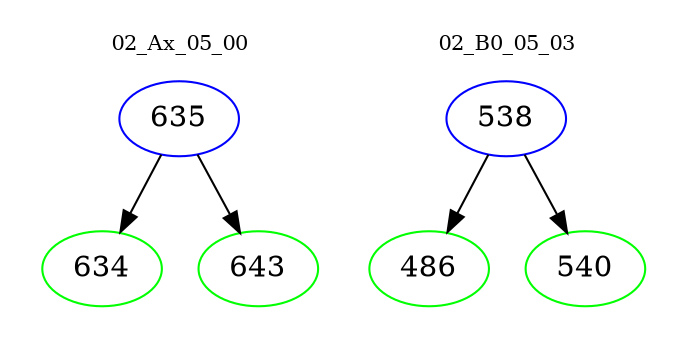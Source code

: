 digraph{
subgraph cluster_0 {
color = white
label = "02_Ax_05_00";
fontsize=10;
T0_635 [label="635", color="blue"]
T0_635 -> T0_634 [color="black"]
T0_634 [label="634", color="green"]
T0_635 -> T0_643 [color="black"]
T0_643 [label="643", color="green"]
}
subgraph cluster_1 {
color = white
label = "02_B0_05_03";
fontsize=10;
T1_538 [label="538", color="blue"]
T1_538 -> T1_486 [color="black"]
T1_486 [label="486", color="green"]
T1_538 -> T1_540 [color="black"]
T1_540 [label="540", color="green"]
}
}
